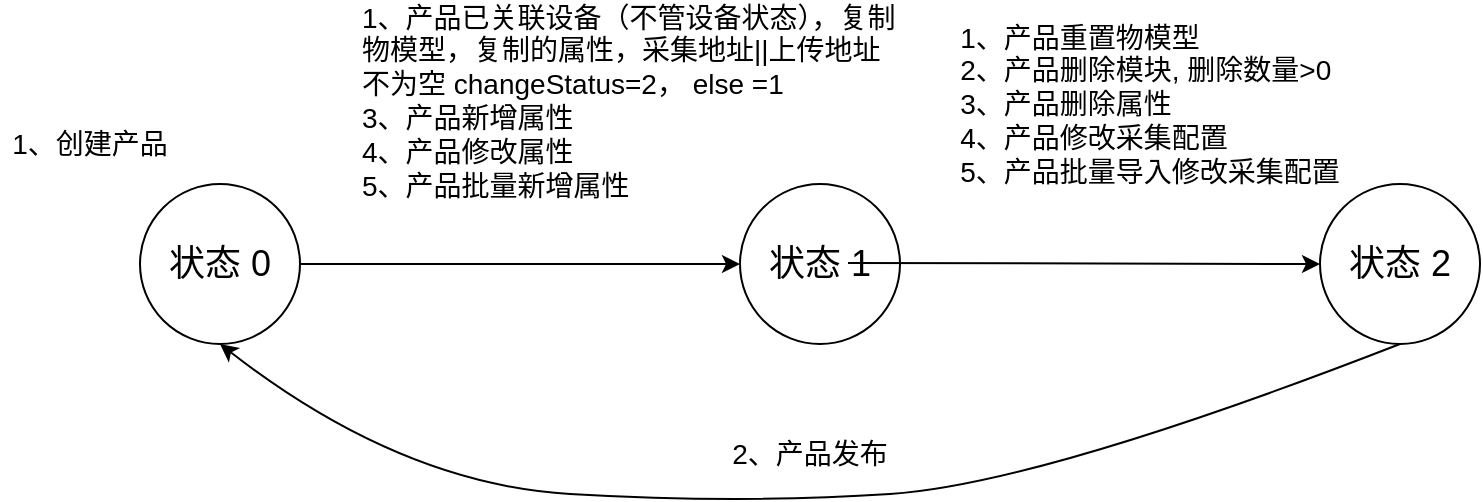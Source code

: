 <mxfile version="14.9.6" type="github">
  <diagram id="bz-8c_J4F2x66_YQZzmA" name="Page-1">
    <mxGraphModel dx="1028" dy="401" grid="1" gridSize="10" guides="1" tooltips="1" connect="1" arrows="1" fold="1" page="1" pageScale="1" pageWidth="827" pageHeight="1169" math="0" shadow="0">
      <root>
        <mxCell id="0" />
        <mxCell id="1" parent="0" />
        <mxCell id="fypJ_p2SqC0qCvKt88R8-1" value="&lt;font style=&quot;font-size: 18px&quot;&gt;状态 0&lt;/font&gt;" style="ellipse;whiteSpace=wrap;html=1;aspect=fixed;" vertex="1" parent="1">
          <mxGeometry x="100" y="230" width="80" height="80" as="geometry" />
        </mxCell>
        <mxCell id="fypJ_p2SqC0qCvKt88R8-2" value="&lt;span&gt;&lt;font style=&quot;font-size: 18px&quot;&gt;状态 1&lt;/font&gt;&lt;/span&gt;" style="ellipse;whiteSpace=wrap;html=1;aspect=fixed;" vertex="1" parent="1">
          <mxGeometry x="400" y="230" width="80" height="80" as="geometry" />
        </mxCell>
        <mxCell id="fypJ_p2SqC0qCvKt88R8-3" value="&lt;span&gt;&lt;font style=&quot;font-size: 18px&quot;&gt;状态 2&lt;/font&gt;&lt;/span&gt;" style="ellipse;whiteSpace=wrap;html=1;aspect=fixed;" vertex="1" parent="1">
          <mxGeometry x="690" y="230" width="80" height="80" as="geometry" />
        </mxCell>
        <mxCell id="fypJ_p2SqC0qCvKt88R8-4" value="" style="endArrow=classic;html=1;exitX=1;exitY=0.5;exitDx=0;exitDy=0;entryX=0;entryY=0.5;entryDx=0;entryDy=0;" edge="1" parent="1" source="fypJ_p2SqC0qCvKt88R8-1" target="fypJ_p2SqC0qCvKt88R8-2">
          <mxGeometry width="50" height="50" relative="1" as="geometry">
            <mxPoint x="250" y="280" as="sourcePoint" />
            <mxPoint x="300" y="230" as="targetPoint" />
          </mxGeometry>
        </mxCell>
        <mxCell id="fypJ_p2SqC0qCvKt88R8-5" value="" style="endArrow=classic;html=1;exitX=1;exitY=0.5;exitDx=0;exitDy=0;entryX=0;entryY=0.5;entryDx=0;entryDy=0;" edge="1" parent="1" target="fypJ_p2SqC0qCvKt88R8-3">
          <mxGeometry width="50" height="50" relative="1" as="geometry">
            <mxPoint x="454" y="269.5" as="sourcePoint" />
            <mxPoint x="598" y="269.5" as="targetPoint" />
          </mxGeometry>
        </mxCell>
        <mxCell id="fypJ_p2SqC0qCvKt88R8-6" value="&lt;div style=&quot;text-align: left&quot;&gt;&lt;span style=&quot;font-size: 14px&quot;&gt;1、产品重置物模型&lt;/span&gt;&lt;/div&gt;&lt;font style=&quot;font-size: 14px&quot;&gt;&lt;div style=&quot;text-align: left&quot;&gt;&lt;span&gt;2、产品删除模块, 删除数量&amp;gt;0&lt;/span&gt;&lt;/div&gt;&lt;div style=&quot;text-align: left&quot;&gt;&lt;span&gt;3、产品删除属性&lt;/span&gt;&lt;/div&gt;&lt;div style=&quot;text-align: left&quot;&gt;&lt;span&gt;4、产品修改采集配置&lt;/span&gt;&lt;/div&gt;&lt;div style=&quot;text-align: left&quot;&gt;&lt;span&gt;5、产品批量导入修改采集配置&lt;/span&gt;&lt;/div&gt;&lt;/font&gt;" style="text;html=1;strokeColor=none;fillColor=none;align=center;verticalAlign=middle;whiteSpace=wrap;rounded=0;" vertex="1" parent="1">
          <mxGeometry x="500" y="150" width="210" height="80" as="geometry" />
        </mxCell>
        <mxCell id="fypJ_p2SqC0qCvKt88R8-7" value="&lt;div style=&quot;text-align: left&quot;&gt;&lt;span style=&quot;font-size: 14px&quot;&gt;1、产品已关联设备（不管设备状态），复制物模型，复制的属性，采集地址||上传地址不为空 changeStatus=2， else =1&lt;/span&gt;&lt;/div&gt;&lt;font style=&quot;font-size: 14px&quot;&gt;&lt;div style=&quot;text-align: left&quot;&gt;&lt;span&gt;3、产品新增属性&lt;/span&gt;&lt;/div&gt;&lt;div style=&quot;text-align: left&quot;&gt;&lt;span&gt;4、产品修改属性&lt;/span&gt;&lt;/div&gt;&lt;div style=&quot;text-align: left&quot;&gt;&lt;span&gt;5、产品批量新增属性&lt;/span&gt;&lt;/div&gt;&lt;/font&gt;&lt;div style=&quot;color: rgba(0 , 0 , 0 , 0) ; font-family: monospace ; font-size: 0px ; text-align: left&quot;&gt;&lt;span&gt;3\产品已挂3CmxGraphModel%3E%3Croot%3E%3CmxCell%20id%3D%220%22%2F%3E%3CmxCell%20id%3D%221%22%20parent%3D%220%22%2F%3E%3CmxCell%20id%3D%222%22%20value%3D%221%E3%80%81%E4%BA%A7%E5%93%81%E9%87%8D%E7%BD%AE%E7%89%A9%E6%A8%A1%E5%9E%8B%22%20style%3D%22text%3Bhtml%3D1%3BstrokeColor%3Dnone%3BfillColor%3Dnone%3Balign%3Dcenter%3BverticalAlign%3Dmiddle%3BwhiteSpace%3Dwrap%3Brounded%3D0%3B%22%20vertex%3D%221%22%20parent%3D%221%22%3E%3CmxGeometry%20x%3D%22500%22%20y%3D%22210%22%20width%3D%22150%22%20height%3D%2220%22%20as%3D%22geometry%22%2F%3E%3C%2FmxCell%3E%3C%2Froot%3E%3C%2FmxGraphModel%3&lt;/span&gt;&lt;/div&gt;&lt;div style=&quot;text-align: left&quot;&gt;&lt;font color=&quot;rgba(0, 0, 0, 0)&quot; face=&quot;monospace&quot;&gt;&lt;span style=&quot;font-size: 0px&quot;&gt;&lt;br&gt;&lt;/span&gt;&lt;/font&gt;&lt;/div&gt;&lt;br&gt;&lt;div style=&quot;text-align: left&quot;&gt;&lt;span style=&quot;font-size: 0px ; color: rgba(0 , 0 , 0 , 0) ; font-family: monospace&quot;&gt;2&lt;/span&gt;&lt;/div&gt;" style="text;html=1;strokeColor=none;fillColor=none;align=center;verticalAlign=middle;whiteSpace=wrap;rounded=0;" vertex="1" parent="1">
          <mxGeometry x="210" y="145" width="270" height="130" as="geometry" />
        </mxCell>
        <mxCell id="fypJ_p2SqC0qCvKt88R8-9" value="" style="curved=1;endArrow=classic;html=1;entryX=0.5;entryY=1;entryDx=0;entryDy=0;exitX=0.5;exitY=1;exitDx=0;exitDy=0;" edge="1" parent="1" source="fypJ_p2SqC0qCvKt88R8-3" target="fypJ_p2SqC0qCvKt88R8-1">
          <mxGeometry width="50" height="50" relative="1" as="geometry">
            <mxPoint x="240" y="400" as="sourcePoint" />
            <mxPoint x="290" y="350" as="targetPoint" />
            <Array as="points">
              <mxPoint x="550" y="380" />
              <mxPoint x="400" y="390" />
              <mxPoint x="230" y="380" />
            </Array>
          </mxGeometry>
        </mxCell>
        <mxCell id="fypJ_p2SqC0qCvKt88R8-10" value="&lt;font style=&quot;font-size: 14px&quot;&gt;2、产品发布&lt;/font&gt;" style="text;html=1;strokeColor=none;fillColor=none;align=center;verticalAlign=middle;whiteSpace=wrap;rounded=0;" vertex="1" parent="1">
          <mxGeometry x="390" y="350" width="90" height="30" as="geometry" />
        </mxCell>
        <mxCell id="fypJ_p2SqC0qCvKt88R8-11" value="&lt;font style=&quot;font-size: 14px&quot;&gt;1、创建产品&lt;/font&gt;" style="text;html=1;strokeColor=none;fillColor=none;align=center;verticalAlign=middle;whiteSpace=wrap;rounded=0;" vertex="1" parent="1">
          <mxGeometry x="30" y="190" width="90" height="40" as="geometry" />
        </mxCell>
      </root>
    </mxGraphModel>
  </diagram>
</mxfile>
